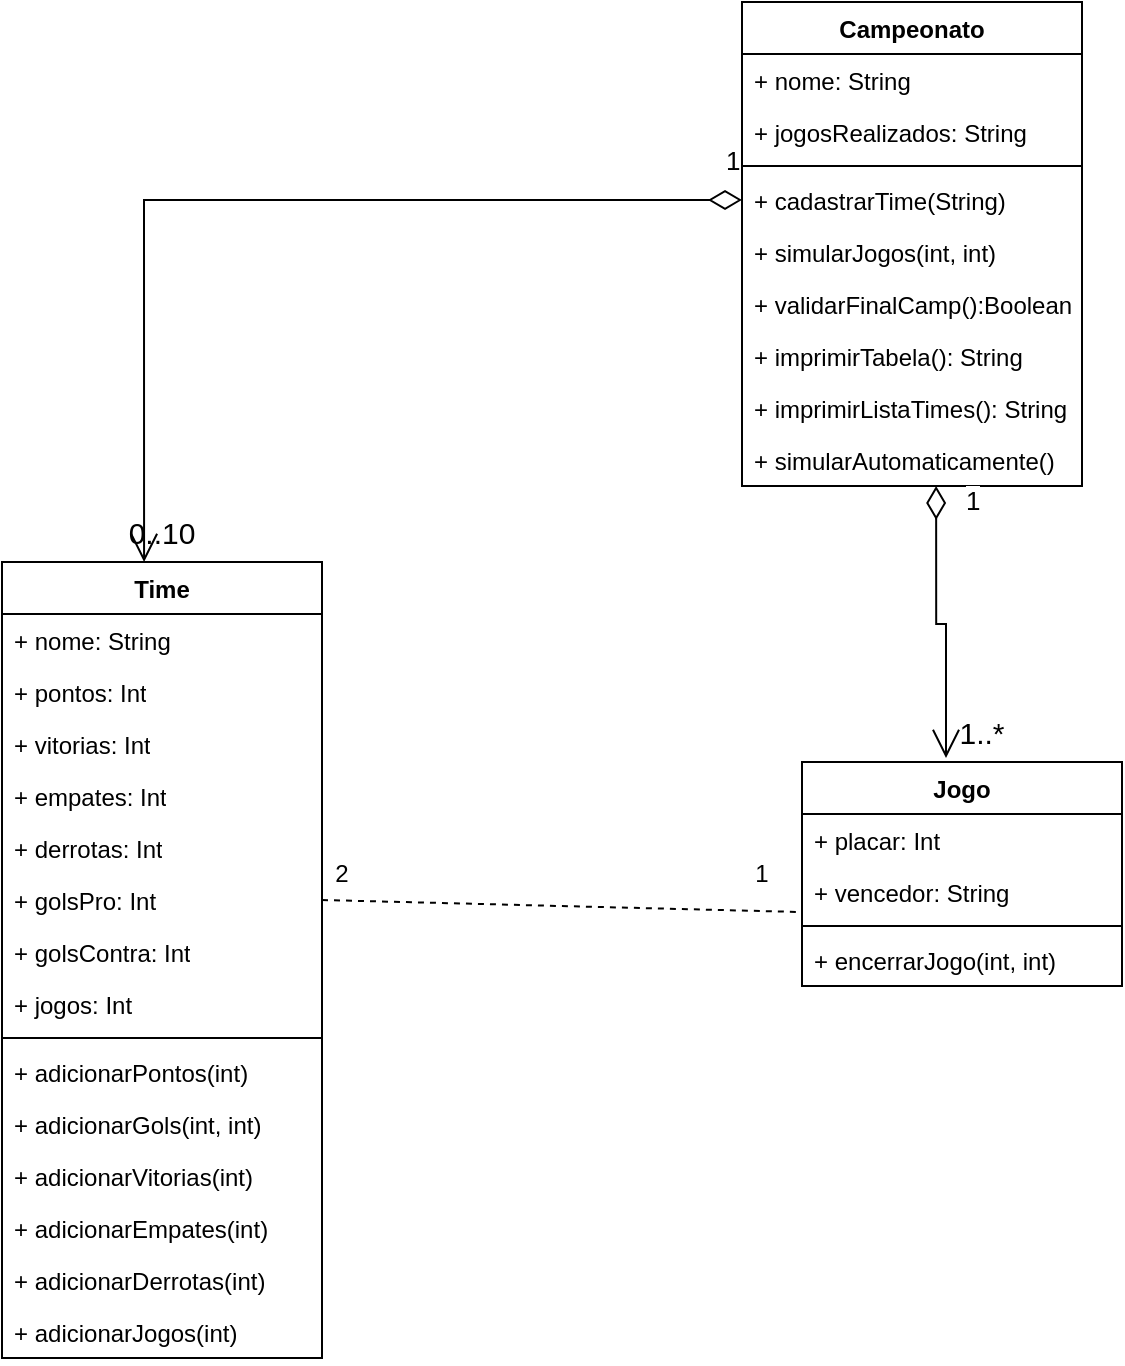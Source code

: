 <mxfile version="26.2.14">
  <diagram name="Página-1" id="zPkgtT82z9JRFEyAL9FG">
    <mxGraphModel dx="1426" dy="1920" grid="1" gridSize="10" guides="1" tooltips="1" connect="1" arrows="1" fold="1" page="1" pageScale="1" pageWidth="827" pageHeight="1169" math="0" shadow="0">
      <root>
        <mxCell id="0" />
        <mxCell id="1" parent="0" />
        <mxCell id="a-p1sJ77lVVJyqVVImpW-1" value="Campeonato" style="swimlane;fontStyle=1;align=center;verticalAlign=top;childLayout=stackLayout;horizontal=1;startSize=26;horizontalStack=0;resizeParent=1;resizeParentMax=0;resizeLast=0;collapsible=1;marginBottom=0;whiteSpace=wrap;html=1;" vertex="1" parent="1">
          <mxGeometry x="460" y="-160" width="170" height="242" as="geometry" />
        </mxCell>
        <mxCell id="a-p1sJ77lVVJyqVVImpW-2" value="+ nome: String" style="text;strokeColor=none;fillColor=none;align=left;verticalAlign=top;spacingLeft=4;spacingRight=4;overflow=hidden;rotatable=0;points=[[0,0.5],[1,0.5]];portConstraint=eastwest;whiteSpace=wrap;html=1;" vertex="1" parent="a-p1sJ77lVVJyqVVImpW-1">
          <mxGeometry y="26" width="170" height="26" as="geometry" />
        </mxCell>
        <mxCell id="a-p1sJ77lVVJyqVVImpW-13" value="+ jogosRealizados: String" style="text;strokeColor=none;fillColor=none;align=left;verticalAlign=top;spacingLeft=4;spacingRight=4;overflow=hidden;rotatable=0;points=[[0,0.5],[1,0.5]];portConstraint=eastwest;whiteSpace=wrap;html=1;" vertex="1" parent="a-p1sJ77lVVJyqVVImpW-1">
          <mxGeometry y="52" width="170" height="26" as="geometry" />
        </mxCell>
        <mxCell id="a-p1sJ77lVVJyqVVImpW-3" value="" style="line;strokeWidth=1;fillColor=none;align=left;verticalAlign=middle;spacingTop=-1;spacingLeft=3;spacingRight=3;rotatable=0;labelPosition=right;points=[];portConstraint=eastwest;strokeColor=inherit;" vertex="1" parent="a-p1sJ77lVVJyqVVImpW-1">
          <mxGeometry y="78" width="170" height="8" as="geometry" />
        </mxCell>
        <mxCell id="a-p1sJ77lVVJyqVVImpW-4" value="+ cadastrarTime(String)" style="text;strokeColor=none;fillColor=none;align=left;verticalAlign=top;spacingLeft=4;spacingRight=4;overflow=hidden;rotatable=0;points=[[0,0.5],[1,0.5]];portConstraint=eastwest;whiteSpace=wrap;html=1;" vertex="1" parent="a-p1sJ77lVVJyqVVImpW-1">
          <mxGeometry y="86" width="170" height="26" as="geometry" />
        </mxCell>
        <mxCell id="a-p1sJ77lVVJyqVVImpW-14" value="+ simularJogos(int, int)" style="text;strokeColor=none;fillColor=none;align=left;verticalAlign=top;spacingLeft=4;spacingRight=4;overflow=hidden;rotatable=0;points=[[0,0.5],[1,0.5]];portConstraint=eastwest;whiteSpace=wrap;html=1;" vertex="1" parent="a-p1sJ77lVVJyqVVImpW-1">
          <mxGeometry y="112" width="170" height="26" as="geometry" />
        </mxCell>
        <mxCell id="a-p1sJ77lVVJyqVVImpW-15" value="+ validarFinalCamp():Boolean" style="text;strokeColor=none;fillColor=none;align=left;verticalAlign=top;spacingLeft=4;spacingRight=4;overflow=hidden;rotatable=0;points=[[0,0.5],[1,0.5]];portConstraint=eastwest;whiteSpace=wrap;html=1;" vertex="1" parent="a-p1sJ77lVVJyqVVImpW-1">
          <mxGeometry y="138" width="170" height="26" as="geometry" />
        </mxCell>
        <mxCell id="a-p1sJ77lVVJyqVVImpW-16" value="+ imprimirTabela(): String" style="text;strokeColor=none;fillColor=none;align=left;verticalAlign=top;spacingLeft=4;spacingRight=4;overflow=hidden;rotatable=0;points=[[0,0.5],[1,0.5]];portConstraint=eastwest;whiteSpace=wrap;html=1;" vertex="1" parent="a-p1sJ77lVVJyqVVImpW-1">
          <mxGeometry y="164" width="170" height="26" as="geometry" />
        </mxCell>
        <mxCell id="a-p1sJ77lVVJyqVVImpW-17" value="+ imprimirListaTimes(): String" style="text;strokeColor=none;fillColor=none;align=left;verticalAlign=top;spacingLeft=4;spacingRight=4;overflow=hidden;rotatable=0;points=[[0,0.5],[1,0.5]];portConstraint=eastwest;whiteSpace=wrap;html=1;" vertex="1" parent="a-p1sJ77lVVJyqVVImpW-1">
          <mxGeometry y="190" width="170" height="26" as="geometry" />
        </mxCell>
        <mxCell id="a-p1sJ77lVVJyqVVImpW-18" value="+ simularAutomaticamente()" style="text;strokeColor=none;fillColor=none;align=left;verticalAlign=top;spacingLeft=4;spacingRight=4;overflow=hidden;rotatable=0;points=[[0,0.5],[1,0.5]];portConstraint=eastwest;whiteSpace=wrap;html=1;" vertex="1" parent="a-p1sJ77lVVJyqVVImpW-1">
          <mxGeometry y="216" width="170" height="26" as="geometry" />
        </mxCell>
        <mxCell id="a-p1sJ77lVVJyqVVImpW-5" value="Time" style="swimlane;fontStyle=1;align=center;verticalAlign=top;childLayout=stackLayout;horizontal=1;startSize=26;horizontalStack=0;resizeParent=1;resizeParentMax=0;resizeLast=0;collapsible=1;marginBottom=0;whiteSpace=wrap;html=1;" vertex="1" parent="1">
          <mxGeometry x="90" y="120" width="160" height="398" as="geometry" />
        </mxCell>
        <mxCell id="a-p1sJ77lVVJyqVVImpW-6" value="+ nome: String" style="text;strokeColor=none;fillColor=none;align=left;verticalAlign=top;spacingLeft=4;spacingRight=4;overflow=hidden;rotatable=0;points=[[0,0.5],[1,0.5]];portConstraint=eastwest;whiteSpace=wrap;html=1;" vertex="1" parent="a-p1sJ77lVVJyqVVImpW-5">
          <mxGeometry y="26" width="160" height="26" as="geometry" />
        </mxCell>
        <mxCell id="a-p1sJ77lVVJyqVVImpW-34" value="+ pontos: Int" style="text;strokeColor=none;fillColor=none;align=left;verticalAlign=top;spacingLeft=4;spacingRight=4;overflow=hidden;rotatable=0;points=[[0,0.5],[1,0.5]];portConstraint=eastwest;whiteSpace=wrap;html=1;" vertex="1" parent="a-p1sJ77lVVJyqVVImpW-5">
          <mxGeometry y="52" width="160" height="26" as="geometry" />
        </mxCell>
        <mxCell id="a-p1sJ77lVVJyqVVImpW-30" value="+ vitorias: Int" style="text;strokeColor=none;fillColor=none;align=left;verticalAlign=top;spacingLeft=4;spacingRight=4;overflow=hidden;rotatable=0;points=[[0,0.5],[1,0.5]];portConstraint=eastwest;whiteSpace=wrap;html=1;" vertex="1" parent="a-p1sJ77lVVJyqVVImpW-5">
          <mxGeometry y="78" width="160" height="26" as="geometry" />
        </mxCell>
        <mxCell id="a-p1sJ77lVVJyqVVImpW-31" value="+ empates: Int" style="text;strokeColor=none;fillColor=none;align=left;verticalAlign=top;spacingLeft=4;spacingRight=4;overflow=hidden;rotatable=0;points=[[0,0.5],[1,0.5]];portConstraint=eastwest;whiteSpace=wrap;html=1;" vertex="1" parent="a-p1sJ77lVVJyqVVImpW-5">
          <mxGeometry y="104" width="160" height="26" as="geometry" />
        </mxCell>
        <mxCell id="a-p1sJ77lVVJyqVVImpW-28" value="+ derrotas: Int" style="text;strokeColor=none;fillColor=none;align=left;verticalAlign=top;spacingLeft=4;spacingRight=4;overflow=hidden;rotatable=0;points=[[0,0.5],[1,0.5]];portConstraint=eastwest;whiteSpace=wrap;html=1;" vertex="1" parent="a-p1sJ77lVVJyqVVImpW-5">
          <mxGeometry y="130" width="160" height="26" as="geometry" />
        </mxCell>
        <mxCell id="a-p1sJ77lVVJyqVVImpW-26" value="+ golsPro: Int" style="text;strokeColor=none;fillColor=none;align=left;verticalAlign=top;spacingLeft=4;spacingRight=4;overflow=hidden;rotatable=0;points=[[0,0.5],[1,0.5]];portConstraint=eastwest;whiteSpace=wrap;html=1;" vertex="1" parent="a-p1sJ77lVVJyqVVImpW-5">
          <mxGeometry y="156" width="160" height="26" as="geometry" />
        </mxCell>
        <mxCell id="a-p1sJ77lVVJyqVVImpW-27" value="+ golsContra: Int" style="text;strokeColor=none;fillColor=none;align=left;verticalAlign=top;spacingLeft=4;spacingRight=4;overflow=hidden;rotatable=0;points=[[0,0.5],[1,0.5]];portConstraint=eastwest;whiteSpace=wrap;html=1;" vertex="1" parent="a-p1sJ77lVVJyqVVImpW-5">
          <mxGeometry y="182" width="160" height="26" as="geometry" />
        </mxCell>
        <mxCell id="a-p1sJ77lVVJyqVVImpW-29" value="+ jogos: Int" style="text;strokeColor=none;fillColor=none;align=left;verticalAlign=top;spacingLeft=4;spacingRight=4;overflow=hidden;rotatable=0;points=[[0,0.5],[1,0.5]];portConstraint=eastwest;whiteSpace=wrap;html=1;" vertex="1" parent="a-p1sJ77lVVJyqVVImpW-5">
          <mxGeometry y="208" width="160" height="26" as="geometry" />
        </mxCell>
        <mxCell id="a-p1sJ77lVVJyqVVImpW-7" value="" style="line;strokeWidth=1;fillColor=none;align=left;verticalAlign=middle;spacingTop=-1;spacingLeft=3;spacingRight=3;rotatable=0;labelPosition=right;points=[];portConstraint=eastwest;strokeColor=inherit;" vertex="1" parent="a-p1sJ77lVVJyqVVImpW-5">
          <mxGeometry y="234" width="160" height="8" as="geometry" />
        </mxCell>
        <mxCell id="a-p1sJ77lVVJyqVVImpW-8" value="+ adicionarPontos(int)" style="text;strokeColor=none;fillColor=none;align=left;verticalAlign=top;spacingLeft=4;spacingRight=4;overflow=hidden;rotatable=0;points=[[0,0.5],[1,0.5]];portConstraint=eastwest;whiteSpace=wrap;html=1;" vertex="1" parent="a-p1sJ77lVVJyqVVImpW-5">
          <mxGeometry y="242" width="160" height="26" as="geometry" />
        </mxCell>
        <mxCell id="a-p1sJ77lVVJyqVVImpW-35" value="+ adicionarGols(int, int)" style="text;strokeColor=none;fillColor=none;align=left;verticalAlign=top;spacingLeft=4;spacingRight=4;overflow=hidden;rotatable=0;points=[[0,0.5],[1,0.5]];portConstraint=eastwest;whiteSpace=wrap;html=1;" vertex="1" parent="a-p1sJ77lVVJyqVVImpW-5">
          <mxGeometry y="268" width="160" height="26" as="geometry" />
        </mxCell>
        <mxCell id="a-p1sJ77lVVJyqVVImpW-36" value="+ adicionarVitorias(int)" style="text;strokeColor=none;fillColor=none;align=left;verticalAlign=top;spacingLeft=4;spacingRight=4;overflow=hidden;rotatable=0;points=[[0,0.5],[1,0.5]];portConstraint=eastwest;whiteSpace=wrap;html=1;" vertex="1" parent="a-p1sJ77lVVJyqVVImpW-5">
          <mxGeometry y="294" width="160" height="26" as="geometry" />
        </mxCell>
        <mxCell id="a-p1sJ77lVVJyqVVImpW-37" value="+ adicionarEmpates(int)" style="text;strokeColor=none;fillColor=none;align=left;verticalAlign=top;spacingLeft=4;spacingRight=4;overflow=hidden;rotatable=0;points=[[0,0.5],[1,0.5]];portConstraint=eastwest;whiteSpace=wrap;html=1;" vertex="1" parent="a-p1sJ77lVVJyqVVImpW-5">
          <mxGeometry y="320" width="160" height="26" as="geometry" />
        </mxCell>
        <mxCell id="a-p1sJ77lVVJyqVVImpW-38" value="+ adicionarDerrotas(int)" style="text;strokeColor=none;fillColor=none;align=left;verticalAlign=top;spacingLeft=4;spacingRight=4;overflow=hidden;rotatable=0;points=[[0,0.5],[1,0.5]];portConstraint=eastwest;whiteSpace=wrap;html=1;" vertex="1" parent="a-p1sJ77lVVJyqVVImpW-5">
          <mxGeometry y="346" width="160" height="26" as="geometry" />
        </mxCell>
        <mxCell id="a-p1sJ77lVVJyqVVImpW-39" value="+ adicionarJogos(int)" style="text;strokeColor=none;fillColor=none;align=left;verticalAlign=top;spacingLeft=4;spacingRight=4;overflow=hidden;rotatable=0;points=[[0,0.5],[1,0.5]];portConstraint=eastwest;whiteSpace=wrap;html=1;" vertex="1" parent="a-p1sJ77lVVJyqVVImpW-5">
          <mxGeometry y="372" width="160" height="26" as="geometry" />
        </mxCell>
        <mxCell id="a-p1sJ77lVVJyqVVImpW-9" value="Jogo" style="swimlane;fontStyle=1;align=center;verticalAlign=top;childLayout=stackLayout;horizontal=1;startSize=26;horizontalStack=0;resizeParent=1;resizeParentMax=0;resizeLast=0;collapsible=1;marginBottom=0;whiteSpace=wrap;html=1;" vertex="1" parent="1">
          <mxGeometry x="490" y="220" width="160" height="112" as="geometry" />
        </mxCell>
        <mxCell id="a-p1sJ77lVVJyqVVImpW-10" value="+ placar: Int" style="text;strokeColor=none;fillColor=none;align=left;verticalAlign=top;spacingLeft=4;spacingRight=4;overflow=hidden;rotatable=0;points=[[0,0.5],[1,0.5]];portConstraint=eastwest;whiteSpace=wrap;html=1;" vertex="1" parent="a-p1sJ77lVVJyqVVImpW-9">
          <mxGeometry y="26" width="160" height="26" as="geometry" />
        </mxCell>
        <mxCell id="a-p1sJ77lVVJyqVVImpW-40" value="+ vencedor: String" style="text;strokeColor=none;fillColor=none;align=left;verticalAlign=top;spacingLeft=4;spacingRight=4;overflow=hidden;rotatable=0;points=[[0,0.5],[1,0.5]];portConstraint=eastwest;whiteSpace=wrap;html=1;" vertex="1" parent="a-p1sJ77lVVJyqVVImpW-9">
          <mxGeometry y="52" width="160" height="26" as="geometry" />
        </mxCell>
        <mxCell id="a-p1sJ77lVVJyqVVImpW-11" value="" style="line;strokeWidth=1;fillColor=none;align=left;verticalAlign=middle;spacingTop=-1;spacingLeft=3;spacingRight=3;rotatable=0;labelPosition=right;points=[];portConstraint=eastwest;strokeColor=inherit;" vertex="1" parent="a-p1sJ77lVVJyqVVImpW-9">
          <mxGeometry y="78" width="160" height="8" as="geometry" />
        </mxCell>
        <mxCell id="a-p1sJ77lVVJyqVVImpW-12" value="+ encerrarJogo(int, int)" style="text;strokeColor=none;fillColor=none;align=left;verticalAlign=top;spacingLeft=4;spacingRight=4;overflow=hidden;rotatable=0;points=[[0,0.5],[1,0.5]];portConstraint=eastwest;whiteSpace=wrap;html=1;" vertex="1" parent="a-p1sJ77lVVJyqVVImpW-9">
          <mxGeometry y="86" width="160" height="26" as="geometry" />
        </mxCell>
        <mxCell id="a-p1sJ77lVVJyqVVImpW-41" value="" style="endArrow=none;dashed=1;html=1;rounded=0;exitX=1;exitY=0.5;exitDx=0;exitDy=0;entryX=-0.006;entryY=0.885;entryDx=0;entryDy=0;entryPerimeter=0;" edge="1" parent="1" source="a-p1sJ77lVVJyqVVImpW-26" target="a-p1sJ77lVVJyqVVImpW-40">
          <mxGeometry width="50" height="50" relative="1" as="geometry">
            <mxPoint x="390" y="410" as="sourcePoint" />
            <mxPoint x="440" y="360" as="targetPoint" />
          </mxGeometry>
        </mxCell>
        <mxCell id="a-p1sJ77lVVJyqVVImpW-42" value="&lt;font style=&quot;font-size: 13px;&quot;&gt;1&lt;/font&gt;" style="endArrow=open;html=1;endSize=12;startArrow=diamondThin;startSize=14;startFill=0;edgeStyle=orthogonalEdgeStyle;align=left;verticalAlign=bottom;rounded=0;exitX=0;exitY=0.5;exitDx=0;exitDy=0;entryX=0.444;entryY=0;entryDx=0;entryDy=0;entryPerimeter=0;" edge="1" parent="1" source="a-p1sJ77lVVJyqVVImpW-4" target="a-p1sJ77lVVJyqVVImpW-5">
          <mxGeometry x="-0.958" y="-9" relative="1" as="geometry">
            <mxPoint x="330" y="400" as="sourcePoint" />
            <mxPoint x="490" y="400" as="targetPoint" />
            <mxPoint as="offset" />
          </mxGeometry>
        </mxCell>
        <mxCell id="a-p1sJ77lVVJyqVVImpW-43" value="&lt;font style=&quot;font-size: 13px;&quot;&gt;1&lt;/font&gt;" style="endArrow=open;html=1;endSize=12;startArrow=diamondThin;startSize=14;startFill=0;edgeStyle=orthogonalEdgeStyle;align=left;verticalAlign=bottom;rounded=0;exitX=0.571;exitY=1;exitDx=0;exitDy=0;exitPerimeter=0;entryX=0.45;entryY=-0.018;entryDx=0;entryDy=0;entryPerimeter=0;" edge="1" parent="1" source="a-p1sJ77lVVJyqVVImpW-18" target="a-p1sJ77lVVJyqVVImpW-9">
          <mxGeometry x="-0.744" y="13" relative="1" as="geometry">
            <mxPoint x="330" y="200" as="sourcePoint" />
            <mxPoint x="490" y="200" as="targetPoint" />
            <mxPoint as="offset" />
          </mxGeometry>
        </mxCell>
        <mxCell id="a-p1sJ77lVVJyqVVImpW-44" value="&lt;font style=&quot;font-size: 15px;&quot;&gt;0..10&lt;/font&gt;" style="text;html=1;align=center;verticalAlign=middle;whiteSpace=wrap;rounded=0;" vertex="1" parent="1">
          <mxGeometry x="140" y="90" width="60" height="30" as="geometry" />
        </mxCell>
        <mxCell id="a-p1sJ77lVVJyqVVImpW-45" value="&lt;font style=&quot;font-size: 15px;&quot;&gt;1..*&lt;/font&gt;" style="text;html=1;align=center;verticalAlign=middle;whiteSpace=wrap;rounded=0;" vertex="1" parent="1">
          <mxGeometry x="550" y="190" width="60" height="30" as="geometry" />
        </mxCell>
        <mxCell id="a-p1sJ77lVVJyqVVImpW-47" value="2" style="text;html=1;align=center;verticalAlign=middle;whiteSpace=wrap;rounded=0;" vertex="1" parent="1">
          <mxGeometry x="230" y="261" width="60" height="30" as="geometry" />
        </mxCell>
        <mxCell id="a-p1sJ77lVVJyqVVImpW-49" value="1" style="text;html=1;align=center;verticalAlign=middle;whiteSpace=wrap;rounded=0;" vertex="1" parent="1">
          <mxGeometry x="440" y="261" width="60" height="30" as="geometry" />
        </mxCell>
      </root>
    </mxGraphModel>
  </diagram>
</mxfile>
